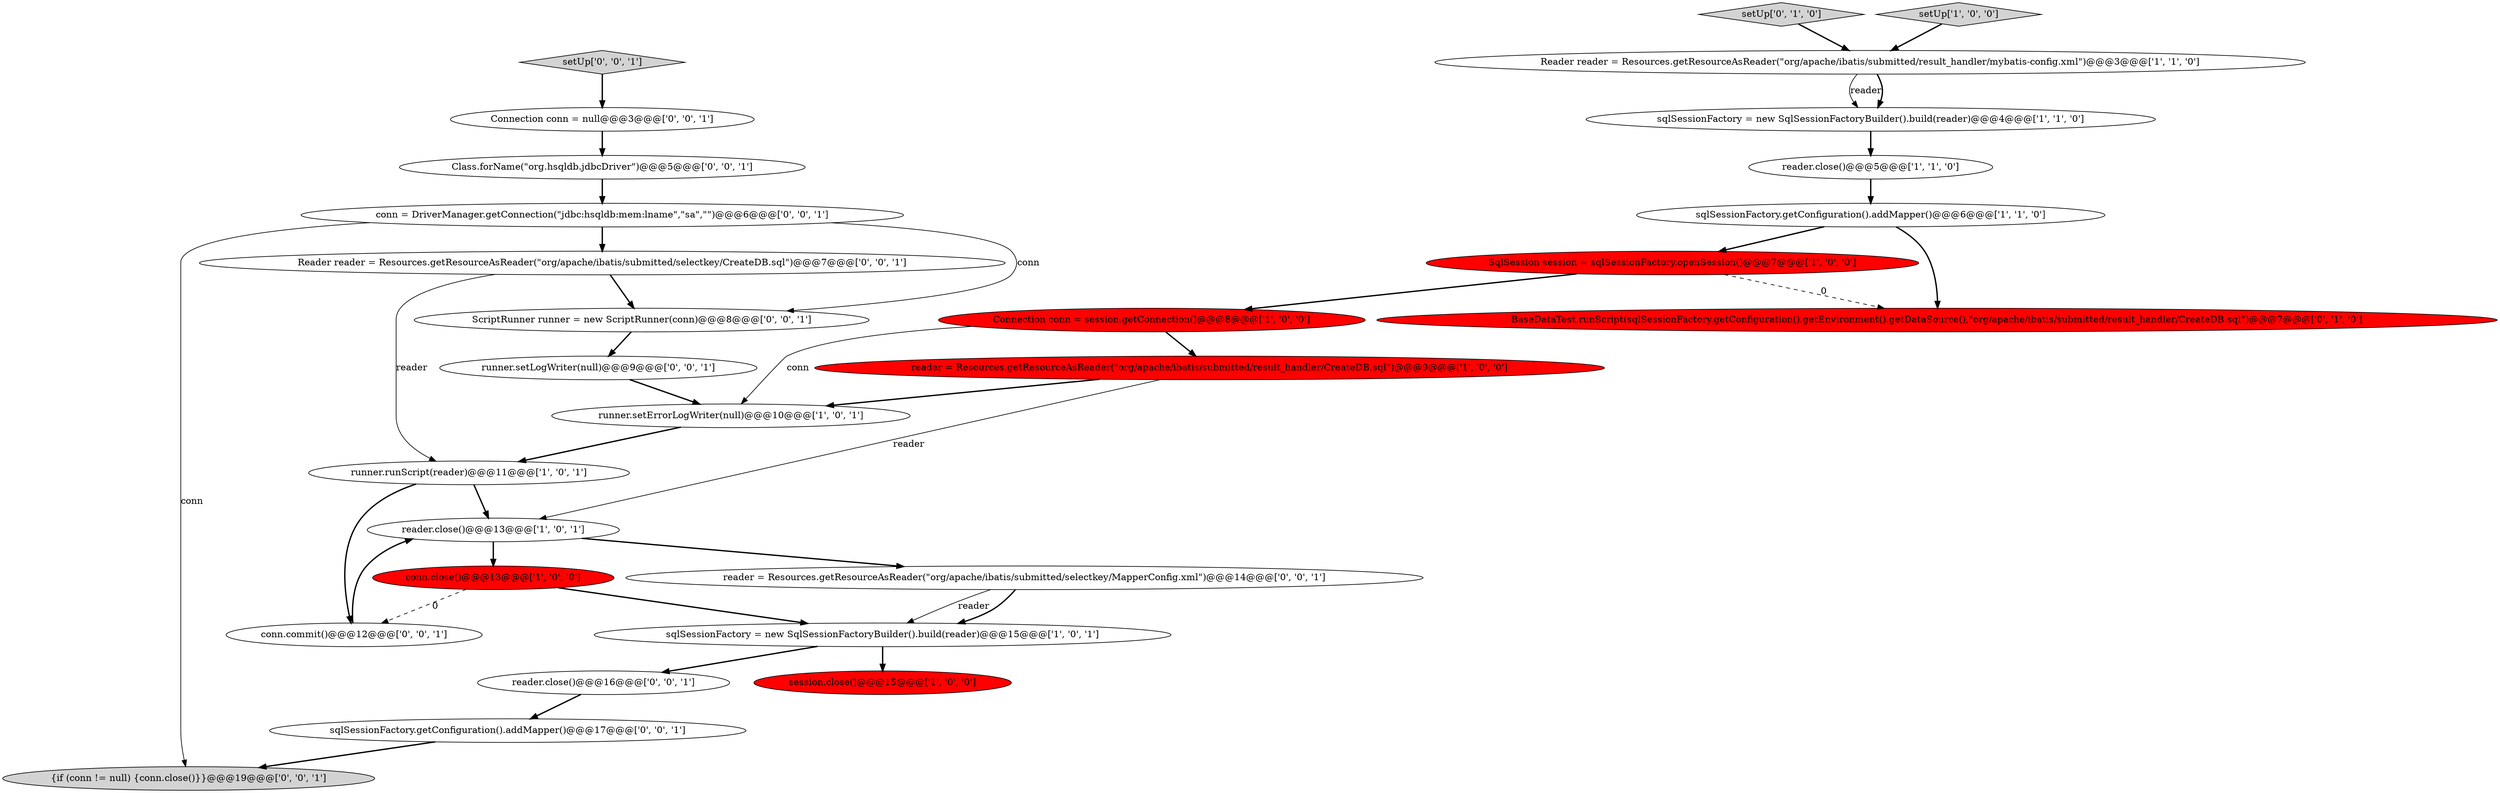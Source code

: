 digraph {
26 [style = filled, label = "runner.setLogWriter(null)@@@9@@@['0', '0', '1']", fillcolor = white, shape = ellipse image = "AAA0AAABBB3BBB"];
17 [style = filled, label = "setUp['0', '0', '1']", fillcolor = lightgray, shape = diamond image = "AAA0AAABBB3BBB"];
9 [style = filled, label = "SqlSession session = sqlSessionFactory.openSession()@@@7@@@['1', '0', '0']", fillcolor = red, shape = ellipse image = "AAA1AAABBB1BBB"];
13 [style = filled, label = "session.close()@@@15@@@['1', '0', '0']", fillcolor = red, shape = ellipse image = "AAA1AAABBB1BBB"];
15 [style = filled, label = "setUp['0', '1', '0']", fillcolor = lightgray, shape = diamond image = "AAA0AAABBB2BBB"];
8 [style = filled, label = "conn.close()@@@13@@@['1', '0', '0']", fillcolor = red, shape = ellipse image = "AAA1AAABBB1BBB"];
20 [style = filled, label = "reader.close()@@@16@@@['0', '0', '1']", fillcolor = white, shape = ellipse image = "AAA0AAABBB3BBB"];
22 [style = filled, label = "Connection conn = null@@@3@@@['0', '0', '1']", fillcolor = white, shape = ellipse image = "AAA0AAABBB3BBB"];
18 [style = filled, label = "Reader reader = Resources.getResourceAsReader(\"org/apache/ibatis/submitted/selectkey/CreateDB.sql\")@@@7@@@['0', '0', '1']", fillcolor = white, shape = ellipse image = "AAA0AAABBB3BBB"];
0 [style = filled, label = "Reader reader = Resources.getResourceAsReader(\"org/apache/ibatis/submitted/result_handler/mybatis-config.xml\")@@@3@@@['1', '1', '0']", fillcolor = white, shape = ellipse image = "AAA0AAABBB1BBB"];
11 [style = filled, label = "runner.setErrorLogWriter(null)@@@10@@@['1', '0', '1']", fillcolor = white, shape = ellipse image = "AAA0AAABBB1BBB"];
7 [style = filled, label = "runner.runScript(reader)@@@11@@@['1', '0', '1']", fillcolor = white, shape = ellipse image = "AAA0AAABBB1BBB"];
4 [style = filled, label = "sqlSessionFactory = new SqlSessionFactoryBuilder().build(reader)@@@15@@@['1', '0', '1']", fillcolor = white, shape = ellipse image = "AAA0AAABBB1BBB"];
2 [style = filled, label = "setUp['1', '0', '0']", fillcolor = lightgray, shape = diamond image = "AAA0AAABBB1BBB"];
25 [style = filled, label = "sqlSessionFactory.getConfiguration().addMapper()@@@17@@@['0', '0', '1']", fillcolor = white, shape = ellipse image = "AAA0AAABBB3BBB"];
10 [style = filled, label = "sqlSessionFactory = new SqlSessionFactoryBuilder().build(reader)@@@4@@@['1', '1', '0']", fillcolor = white, shape = ellipse image = "AAA0AAABBB1BBB"];
24 [style = filled, label = "{if (conn != null) {conn.close()}}@@@19@@@['0', '0', '1']", fillcolor = lightgray, shape = ellipse image = "AAA0AAABBB3BBB"];
6 [style = filled, label = "Connection conn = session.getConnection()@@@8@@@['1', '0', '0']", fillcolor = red, shape = ellipse image = "AAA1AAABBB1BBB"];
1 [style = filled, label = "reader.close()@@@13@@@['1', '0', '1']", fillcolor = white, shape = ellipse image = "AAA0AAABBB1BBB"];
3 [style = filled, label = "reader = Resources.getResourceAsReader(\"org/apache/ibatis/submitted/result_handler/CreateDB.sql\")@@@9@@@['1', '0', '0']", fillcolor = red, shape = ellipse image = "AAA1AAABBB1BBB"];
14 [style = filled, label = "BaseDataTest.runScript(sqlSessionFactory.getConfiguration().getEnvironment().getDataSource(),\"org/apache/ibatis/submitted/result_handler/CreateDB.sql\")@@@7@@@['0', '1', '0']", fillcolor = red, shape = ellipse image = "AAA1AAABBB2BBB"];
19 [style = filled, label = "ScriptRunner runner = new ScriptRunner(conn)@@@8@@@['0', '0', '1']", fillcolor = white, shape = ellipse image = "AAA0AAABBB3BBB"];
21 [style = filled, label = "conn = DriverManager.getConnection(\"jdbc:hsqldb:mem:lname\",\"sa\",\"\")@@@6@@@['0', '0', '1']", fillcolor = white, shape = ellipse image = "AAA0AAABBB3BBB"];
12 [style = filled, label = "reader.close()@@@5@@@['1', '1', '0']", fillcolor = white, shape = ellipse image = "AAA0AAABBB1BBB"];
5 [style = filled, label = "sqlSessionFactory.getConfiguration().addMapper()@@@6@@@['1', '1', '0']", fillcolor = white, shape = ellipse image = "AAA0AAABBB1BBB"];
23 [style = filled, label = "conn.commit()@@@12@@@['0', '0', '1']", fillcolor = white, shape = ellipse image = "AAA0AAABBB3BBB"];
16 [style = filled, label = "Class.forName(\"org.hsqldb.jdbcDriver\")@@@5@@@['0', '0', '1']", fillcolor = white, shape = ellipse image = "AAA0AAABBB3BBB"];
27 [style = filled, label = "reader = Resources.getResourceAsReader(\"org/apache/ibatis/submitted/selectkey/MapperConfig.xml\")@@@14@@@['0', '0', '1']", fillcolor = white, shape = ellipse image = "AAA0AAABBB3BBB"];
6->3 [style = bold, label=""];
0->10 [style = solid, label="reader"];
7->1 [style = bold, label=""];
1->8 [style = bold, label=""];
12->5 [style = bold, label=""];
5->9 [style = bold, label=""];
22->16 [style = bold, label=""];
4->13 [style = bold, label=""];
1->27 [style = bold, label=""];
3->11 [style = bold, label=""];
18->19 [style = bold, label=""];
27->4 [style = solid, label="reader"];
21->19 [style = solid, label="conn"];
5->14 [style = bold, label=""];
6->11 [style = solid, label="conn"];
17->22 [style = bold, label=""];
20->25 [style = bold, label=""];
21->18 [style = bold, label=""];
26->11 [style = bold, label=""];
9->6 [style = bold, label=""];
25->24 [style = bold, label=""];
27->4 [style = bold, label=""];
0->10 [style = bold, label=""];
2->0 [style = bold, label=""];
9->14 [style = dashed, label="0"];
10->12 [style = bold, label=""];
16->21 [style = bold, label=""];
19->26 [style = bold, label=""];
15->0 [style = bold, label=""];
7->23 [style = bold, label=""];
4->20 [style = bold, label=""];
21->24 [style = solid, label="conn"];
23->1 [style = bold, label=""];
8->4 [style = bold, label=""];
3->1 [style = solid, label="reader"];
18->7 [style = solid, label="reader"];
11->7 [style = bold, label=""];
8->23 [style = dashed, label="0"];
}
